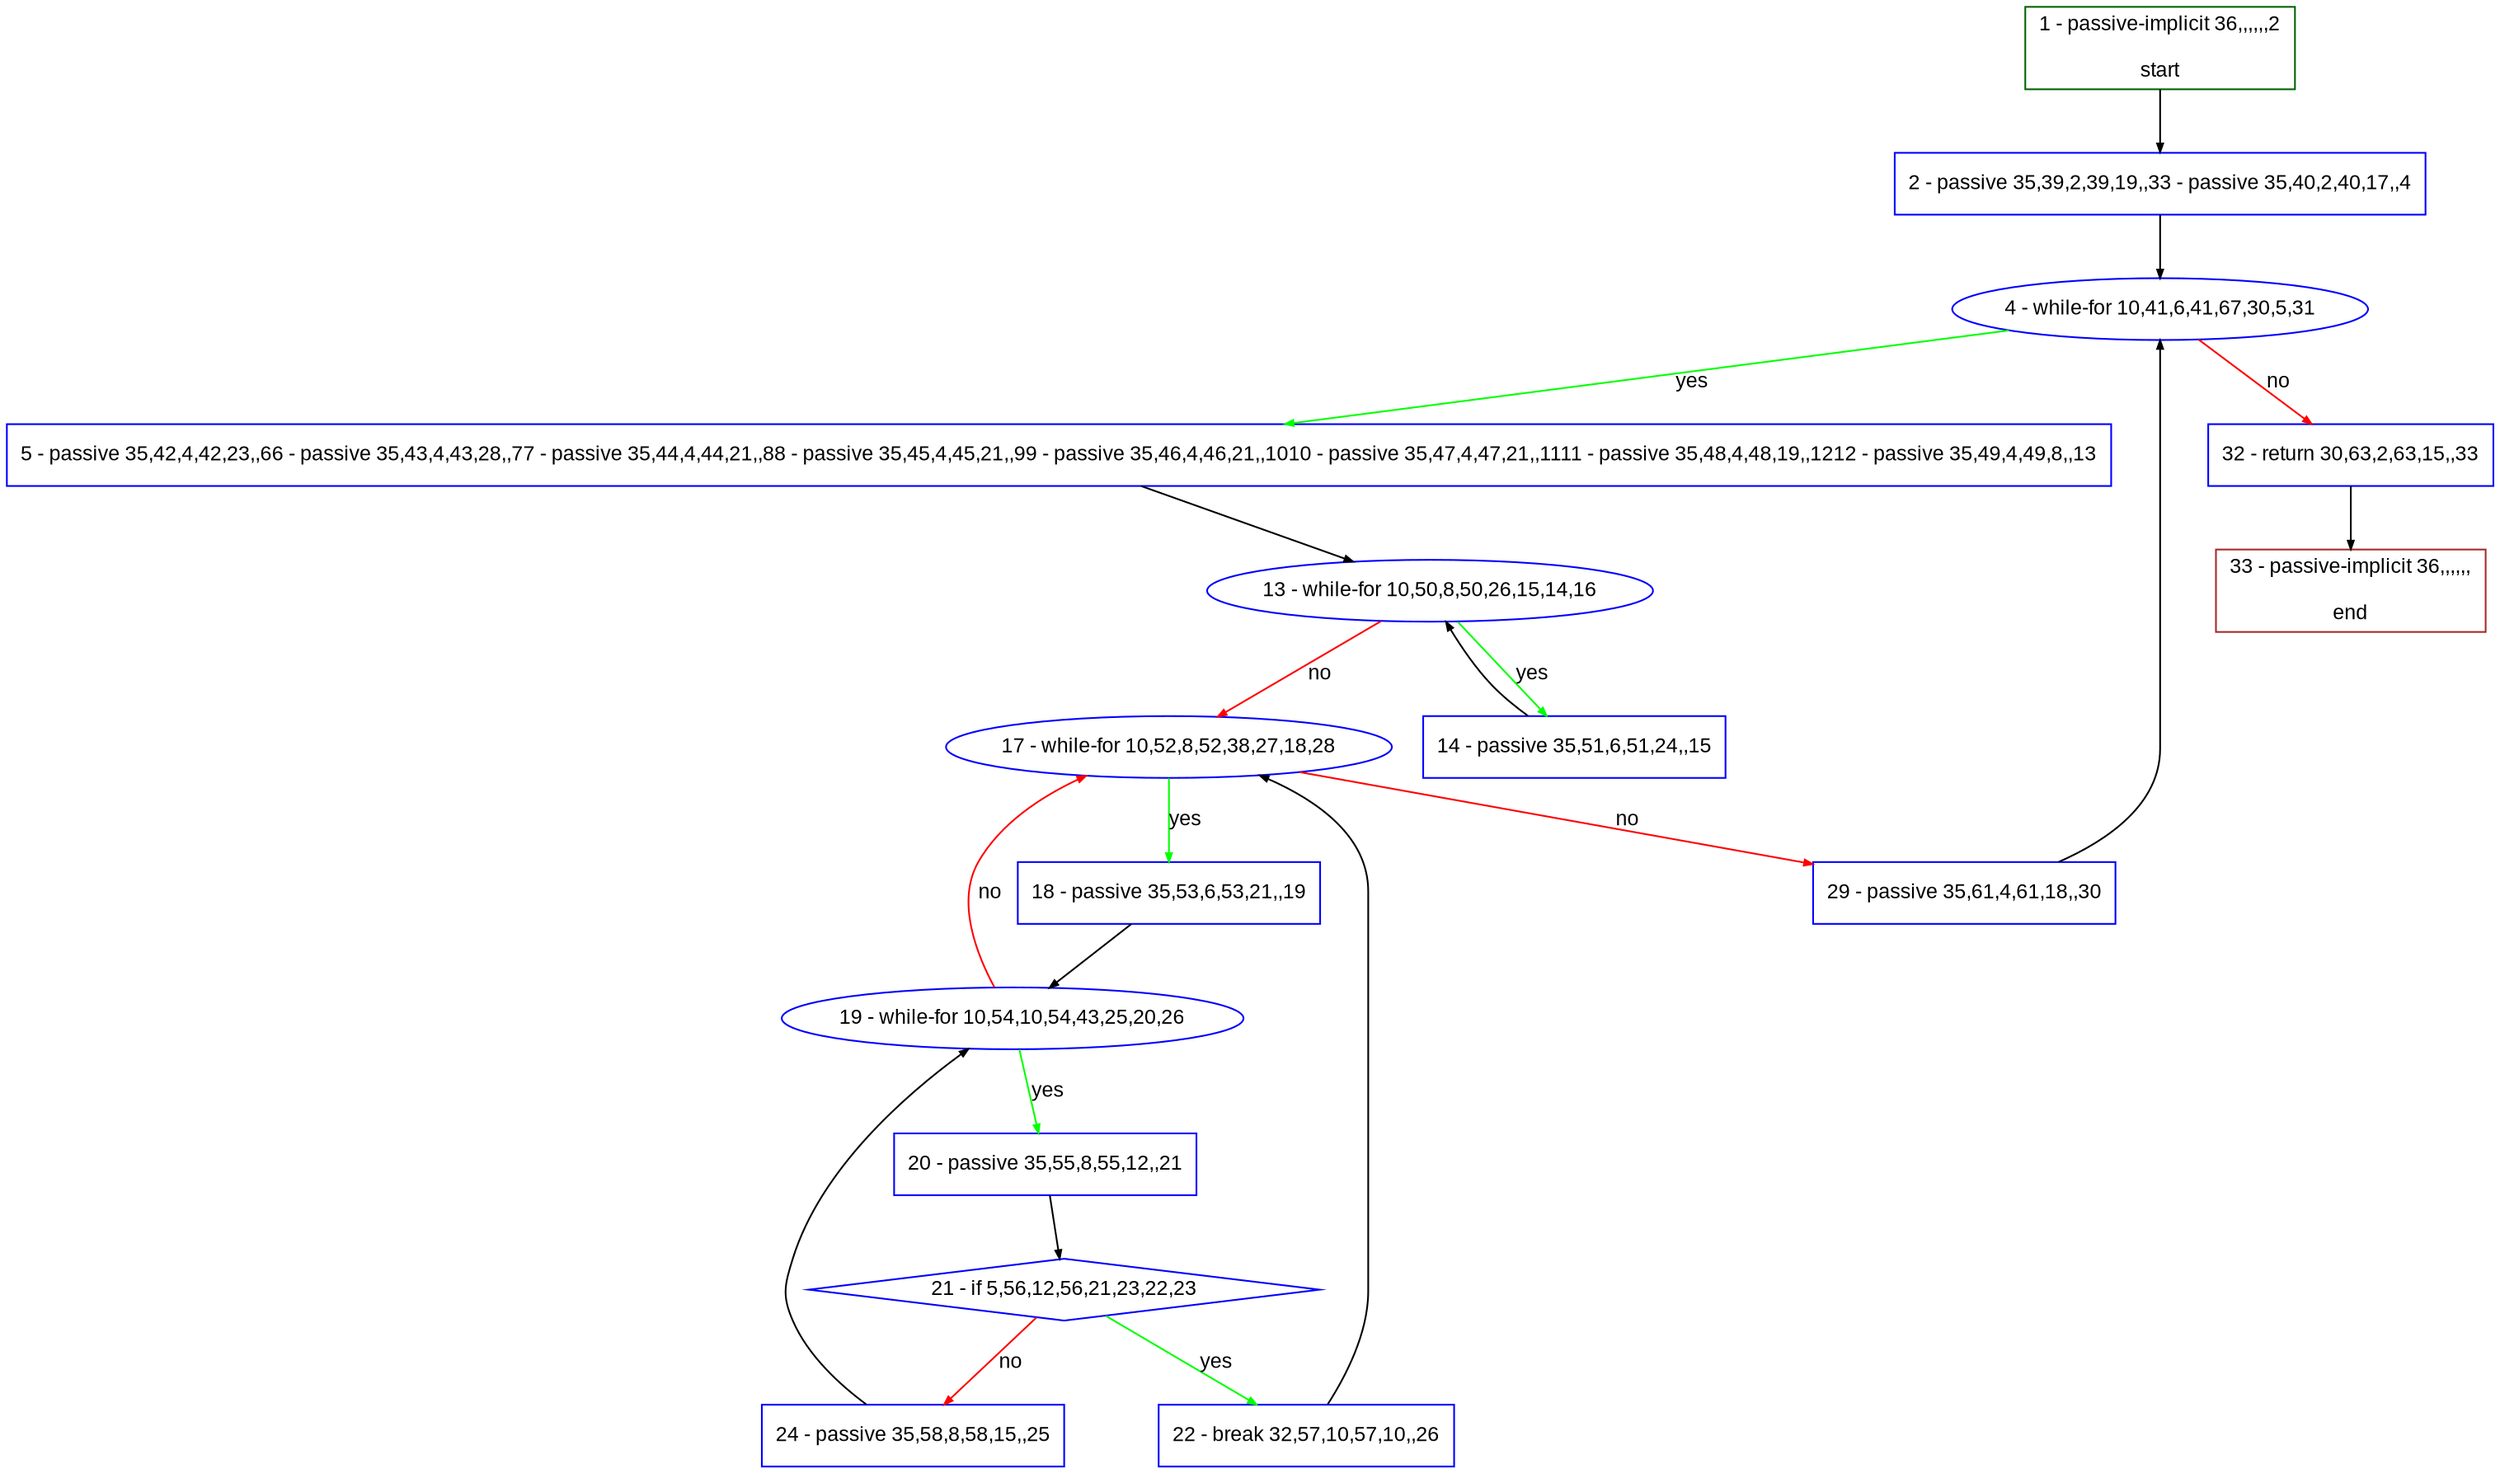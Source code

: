 digraph "" {
  graph [pack="true", label="", fontsize="12", packmode="clust", fontname="Arial", fillcolor="#FFFFCC", bgcolor="white", style="rounded,filled", compound="true"];
  node [node_initialized="no", label="", color="grey", fontsize="12", fillcolor="white", fontname="Arial", style="filled", shape="rectangle", compound="true", fixedsize="false"];
  edge [fontcolor="black", arrowhead="normal", arrowtail="none", arrowsize="0.5", ltail="", label="", color="black", fontsize="12", lhead="", fontname="Arial", dir="forward", compound="true"];
  __N1 [label="2 - passive 35,39,2,39,19,,33 - passive 35,40,2,40,17,,4", color="#0000ff", fillcolor="#ffffff", style="filled", shape="box"];
  __N2 [label="1 - passive-implicit 36,,,,,,2\n\nstart", color="#006400", fillcolor="#ffffff", style="filled", shape="box"];
  __N3 [label="4 - while-for 10,41,6,41,67,30,5,31", color="#0000ff", fillcolor="#ffffff", style="filled", shape="oval"];
  __N4 [label="5 - passive 35,42,4,42,23,,66 - passive 35,43,4,43,28,,77 - passive 35,44,4,44,21,,88 - passive 35,45,4,45,21,,99 - passive 35,46,4,46,21,,1010 - passive 35,47,4,47,21,,1111 - passive 35,48,4,48,19,,1212 - passive 35,49,4,49,8,,13", color="#0000ff", fillcolor="#ffffff", style="filled", shape="box"];
  __N5 [label="32 - return 30,63,2,63,15,,33", color="#0000ff", fillcolor="#ffffff", style="filled", shape="box"];
  __N6 [label="13 - while-for 10,50,8,50,26,15,14,16", color="#0000ff", fillcolor="#ffffff", style="filled", shape="oval"];
  __N7 [label="14 - passive 35,51,6,51,24,,15", color="#0000ff", fillcolor="#ffffff", style="filled", shape="box"];
  __N8 [label="17 - while-for 10,52,8,52,38,27,18,28", color="#0000ff", fillcolor="#ffffff", style="filled", shape="oval"];
  __N9 [label="18 - passive 35,53,6,53,21,,19", color="#0000ff", fillcolor="#ffffff", style="filled", shape="box"];
  __N10 [label="29 - passive 35,61,4,61,18,,30", color="#0000ff", fillcolor="#ffffff", style="filled", shape="box"];
  __N11 [label="19 - while-for 10,54,10,54,43,25,20,26", color="#0000ff", fillcolor="#ffffff", style="filled", shape="oval"];
  __N12 [label="20 - passive 35,55,8,55,12,,21", color="#0000ff", fillcolor="#ffffff", style="filled", shape="box"];
  __N13 [label="21 - if 5,56,12,56,21,23,22,23", color="#0000ff", fillcolor="#ffffff", style="filled", shape="diamond"];
  __N14 [label="22 - break 32,57,10,57,10,,26", color="#0000ff", fillcolor="#ffffff", style="filled", shape="box"];
  __N15 [label="24 - passive 35,58,8,58,15,,25", color="#0000ff", fillcolor="#ffffff", style="filled", shape="box"];
  __N16 [label="33 - passive-implicit 36,,,,,,\n\nend", color="#a52a2a", fillcolor="#ffffff", style="filled", shape="box"];
  __N2 -> __N1 [arrowhead="normal", arrowtail="none", color="#000000", label="", dir="forward"];
  __N1 -> __N3 [arrowhead="normal", arrowtail="none", color="#000000", label="", dir="forward"];
  __N3 -> __N4 [arrowhead="normal", arrowtail="none", color="#00ff00", label="yes", dir="forward"];
  __N3 -> __N5 [arrowhead="normal", arrowtail="none", color="#ff0000", label="no", dir="forward"];
  __N4 -> __N6 [arrowhead="normal", arrowtail="none", color="#000000", label="", dir="forward"];
  __N6 -> __N7 [arrowhead="normal", arrowtail="none", color="#00ff00", label="yes", dir="forward"];
  __N7 -> __N6 [arrowhead="normal", arrowtail="none", color="#000000", label="", dir="forward"];
  __N6 -> __N8 [arrowhead="normal", arrowtail="none", color="#ff0000", label="no", dir="forward"];
  __N8 -> __N9 [arrowhead="normal", arrowtail="none", color="#00ff00", label="yes", dir="forward"];
  __N8 -> __N10 [arrowhead="normal", arrowtail="none", color="#ff0000", label="no", dir="forward"];
  __N9 -> __N11 [arrowhead="normal", arrowtail="none", color="#000000", label="", dir="forward"];
  __N11 -> __N8 [arrowhead="normal", arrowtail="none", color="#ff0000", label="no", dir="forward"];
  __N11 -> __N12 [arrowhead="normal", arrowtail="none", color="#00ff00", label="yes", dir="forward"];
  __N12 -> __N13 [arrowhead="normal", arrowtail="none", color="#000000", label="", dir="forward"];
  __N13 -> __N14 [arrowhead="normal", arrowtail="none", color="#00ff00", label="yes", dir="forward"];
  __N13 -> __N15 [arrowhead="normal", arrowtail="none", color="#ff0000", label="no", dir="forward"];
  __N14 -> __N8 [arrowhead="normal", arrowtail="none", color="#000000", label="", dir="forward"];
  __N15 -> __N11 [arrowhead="normal", arrowtail="none", color="#000000", label="", dir="forward"];
  __N10 -> __N3 [arrowhead="normal", arrowtail="none", color="#000000", label="", dir="forward"];
  __N5 -> __N16 [arrowhead="normal", arrowtail="none", color="#000000", label="", dir="forward"];
}

